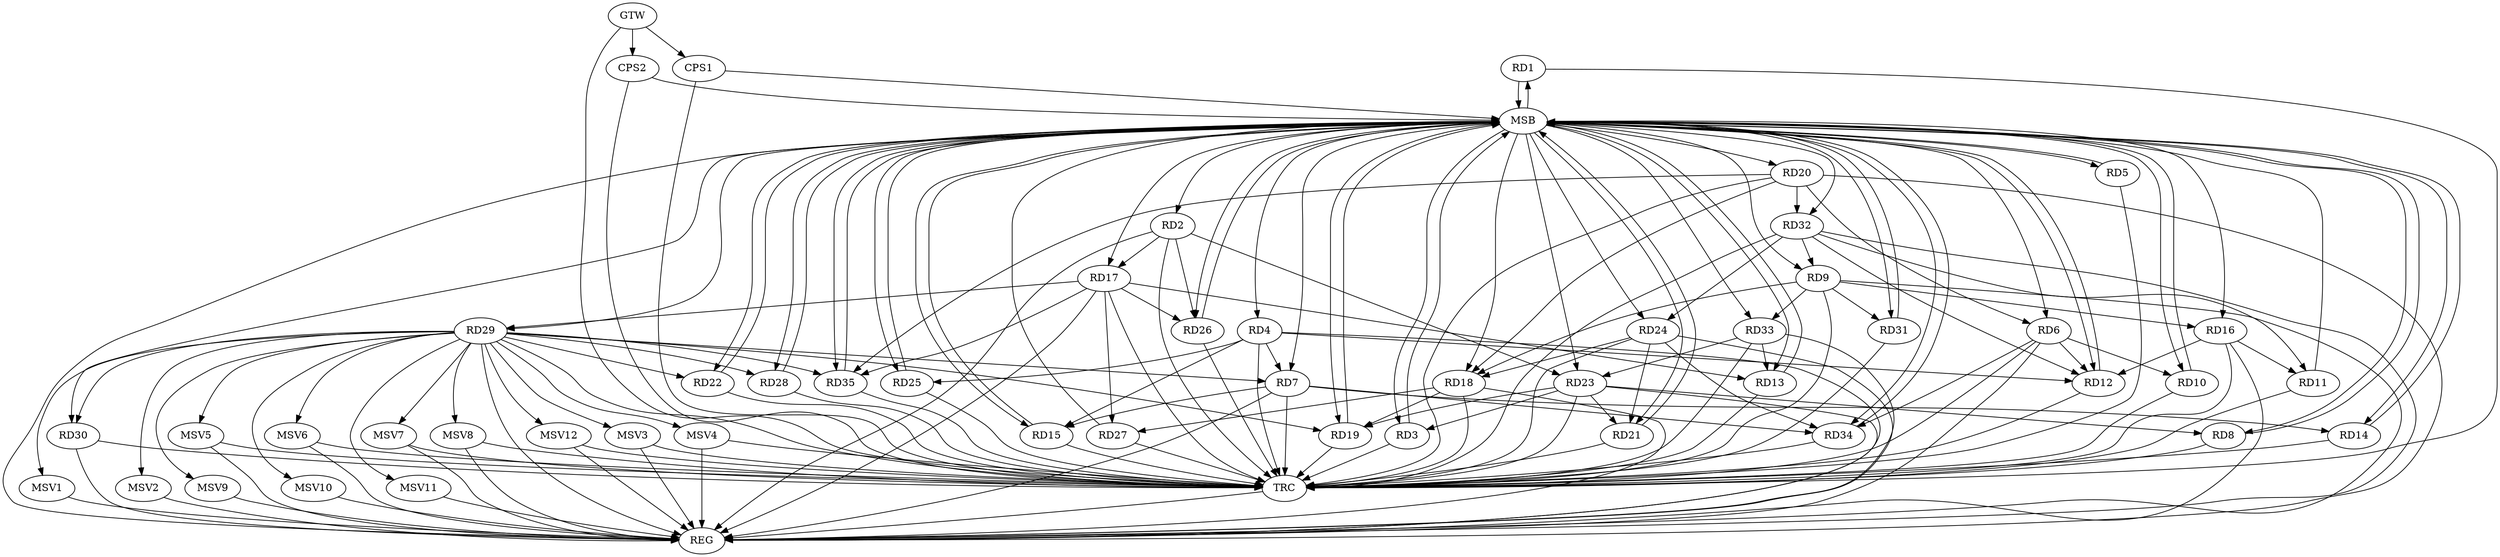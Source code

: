 strict digraph G {
  RD1 [ label="RD1" ];
  RD2 [ label="RD2" ];
  RD3 [ label="RD3" ];
  RD4 [ label="RD4" ];
  RD5 [ label="RD5" ];
  RD6 [ label="RD6" ];
  RD7 [ label="RD7" ];
  RD8 [ label="RD8" ];
  RD9 [ label="RD9" ];
  RD10 [ label="RD10" ];
  RD11 [ label="RD11" ];
  RD12 [ label="RD12" ];
  RD13 [ label="RD13" ];
  RD14 [ label="RD14" ];
  RD15 [ label="RD15" ];
  RD16 [ label="RD16" ];
  RD17 [ label="RD17" ];
  RD18 [ label="RD18" ];
  RD19 [ label="RD19" ];
  RD20 [ label="RD20" ];
  RD21 [ label="RD21" ];
  RD22 [ label="RD22" ];
  RD23 [ label="RD23" ];
  RD24 [ label="RD24" ];
  RD25 [ label="RD25" ];
  RD26 [ label="RD26" ];
  RD27 [ label="RD27" ];
  RD28 [ label="RD28" ];
  RD29 [ label="RD29" ];
  RD30 [ label="RD30" ];
  RD31 [ label="RD31" ];
  RD32 [ label="RD32" ];
  RD33 [ label="RD33" ];
  RD34 [ label="RD34" ];
  RD35 [ label="RD35" ];
  CPS1 [ label="CPS1" ];
  CPS2 [ label="CPS2" ];
  GTW [ label="GTW" ];
  REG [ label="REG" ];
  MSB [ label="MSB" ];
  TRC [ label="TRC" ];
  MSV1 [ label="MSV1" ];
  MSV2 [ label="MSV2" ];
  MSV3 [ label="MSV3" ];
  MSV4 [ label="MSV4" ];
  MSV5 [ label="MSV5" ];
  MSV6 [ label="MSV6" ];
  MSV7 [ label="MSV7" ];
  MSV8 [ label="MSV8" ];
  MSV9 [ label="MSV9" ];
  MSV10 [ label="MSV10" ];
  MSV11 [ label="MSV11" ];
  MSV12 [ label="MSV12" ];
  RD2 -> RD17;
  RD2 -> RD23;
  RD2 -> RD26;
  RD23 -> RD3;
  RD4 -> RD7;
  RD4 -> RD12;
  RD4 -> RD15;
  RD4 -> RD25;
  RD6 -> RD10;
  RD6 -> RD12;
  RD20 -> RD6;
  RD6 -> RD34;
  RD7 -> RD14;
  RD7 -> RD15;
  RD29 -> RD7;
  RD7 -> RD34;
  RD23 -> RD8;
  RD9 -> RD16;
  RD9 -> RD18;
  RD9 -> RD31;
  RD32 -> RD9;
  RD9 -> RD33;
  RD16 -> RD11;
  RD32 -> RD11;
  RD16 -> RD12;
  RD32 -> RD12;
  RD17 -> RD13;
  RD33 -> RD13;
  RD17 -> RD26;
  RD17 -> RD27;
  RD17 -> RD29;
  RD17 -> RD35;
  RD18 -> RD19;
  RD20 -> RD18;
  RD24 -> RD18;
  RD18 -> RD27;
  RD23 -> RD19;
  RD29 -> RD19;
  RD20 -> RD32;
  RD20 -> RD35;
  RD23 -> RD21;
  RD24 -> RD21;
  RD29 -> RD22;
  RD33 -> RD23;
  RD32 -> RD24;
  RD24 -> RD34;
  RD29 -> RD28;
  RD29 -> RD30;
  RD29 -> RD35;
  GTW -> CPS1;
  GTW -> CPS2;
  RD2 -> REG;
  RD4 -> REG;
  RD6 -> REG;
  RD7 -> REG;
  RD9 -> REG;
  RD16 -> REG;
  RD17 -> REG;
  RD18 -> REG;
  RD20 -> REG;
  RD23 -> REG;
  RD24 -> REG;
  RD29 -> REG;
  RD30 -> REG;
  RD32 -> REG;
  RD33 -> REG;
  RD1 -> MSB;
  MSB -> RD13;
  MSB -> RD14;
  MSB -> REG;
  RD3 -> MSB;
  MSB -> RD31;
  MSB -> RD32;
  MSB -> RD35;
  RD5 -> MSB;
  MSB -> RD6;
  MSB -> RD12;
  MSB -> RD18;
  MSB -> RD22;
  RD8 -> MSB;
  RD10 -> MSB;
  MSB -> RD9;
  RD11 -> MSB;
  MSB -> RD5;
  MSB -> RD17;
  MSB -> RD24;
  MSB -> RD33;
  RD12 -> MSB;
  MSB -> RD10;
  MSB -> RD28;
  RD13 -> MSB;
  MSB -> RD21;
  RD14 -> MSB;
  MSB -> RD15;
  MSB -> RD20;
  MSB -> RD23;
  RD15 -> MSB;
  MSB -> RD4;
  MSB -> RD25;
  MSB -> RD30;
  RD19 -> MSB;
  MSB -> RD34;
  RD21 -> MSB;
  MSB -> RD7;
  MSB -> RD8;
  MSB -> RD19;
  RD22 -> MSB;
  MSB -> RD2;
  RD25 -> MSB;
  MSB -> RD3;
  RD26 -> MSB;
  RD27 -> MSB;
  MSB -> RD16;
  RD28 -> MSB;
  RD31 -> MSB;
  RD34 -> MSB;
  MSB -> RD1;
  RD35 -> MSB;
  MSB -> RD26;
  CPS1 -> MSB;
  MSB -> RD29;
  CPS2 -> MSB;
  RD1 -> TRC;
  RD2 -> TRC;
  RD3 -> TRC;
  RD4 -> TRC;
  RD5 -> TRC;
  RD6 -> TRC;
  RD7 -> TRC;
  RD8 -> TRC;
  RD9 -> TRC;
  RD10 -> TRC;
  RD11 -> TRC;
  RD12 -> TRC;
  RD13 -> TRC;
  RD14 -> TRC;
  RD15 -> TRC;
  RD16 -> TRC;
  RD17 -> TRC;
  RD18 -> TRC;
  RD19 -> TRC;
  RD20 -> TRC;
  RD21 -> TRC;
  RD22 -> TRC;
  RD23 -> TRC;
  RD24 -> TRC;
  RD25 -> TRC;
  RD26 -> TRC;
  RD27 -> TRC;
  RD28 -> TRC;
  RD29 -> TRC;
  RD30 -> TRC;
  RD31 -> TRC;
  RD32 -> TRC;
  RD33 -> TRC;
  RD34 -> TRC;
  RD35 -> TRC;
  CPS1 -> TRC;
  CPS2 -> TRC;
  GTW -> TRC;
  TRC -> REG;
  RD29 -> MSV1;
  MSV1 -> REG;
  RD29 -> MSV2;
  MSV2 -> REG;
  RD29 -> MSV3;
  MSV3 -> REG;
  MSV3 -> TRC;
  RD29 -> MSV4;
  MSV4 -> REG;
  MSV4 -> TRC;
  RD29 -> MSV5;
  RD29 -> MSV6;
  MSV5 -> REG;
  MSV5 -> TRC;
  MSV6 -> REG;
  MSV6 -> TRC;
  RD29 -> MSV7;
  MSV7 -> REG;
  MSV7 -> TRC;
  RD29 -> MSV8;
  MSV8 -> REG;
  MSV8 -> TRC;
  RD29 -> MSV9;
  MSV9 -> REG;
  RD29 -> MSV10;
  RD29 -> MSV11;
  RD29 -> MSV12;
  MSV10 -> REG;
  MSV11 -> REG;
  MSV12 -> REG;
  MSV12 -> TRC;
}
